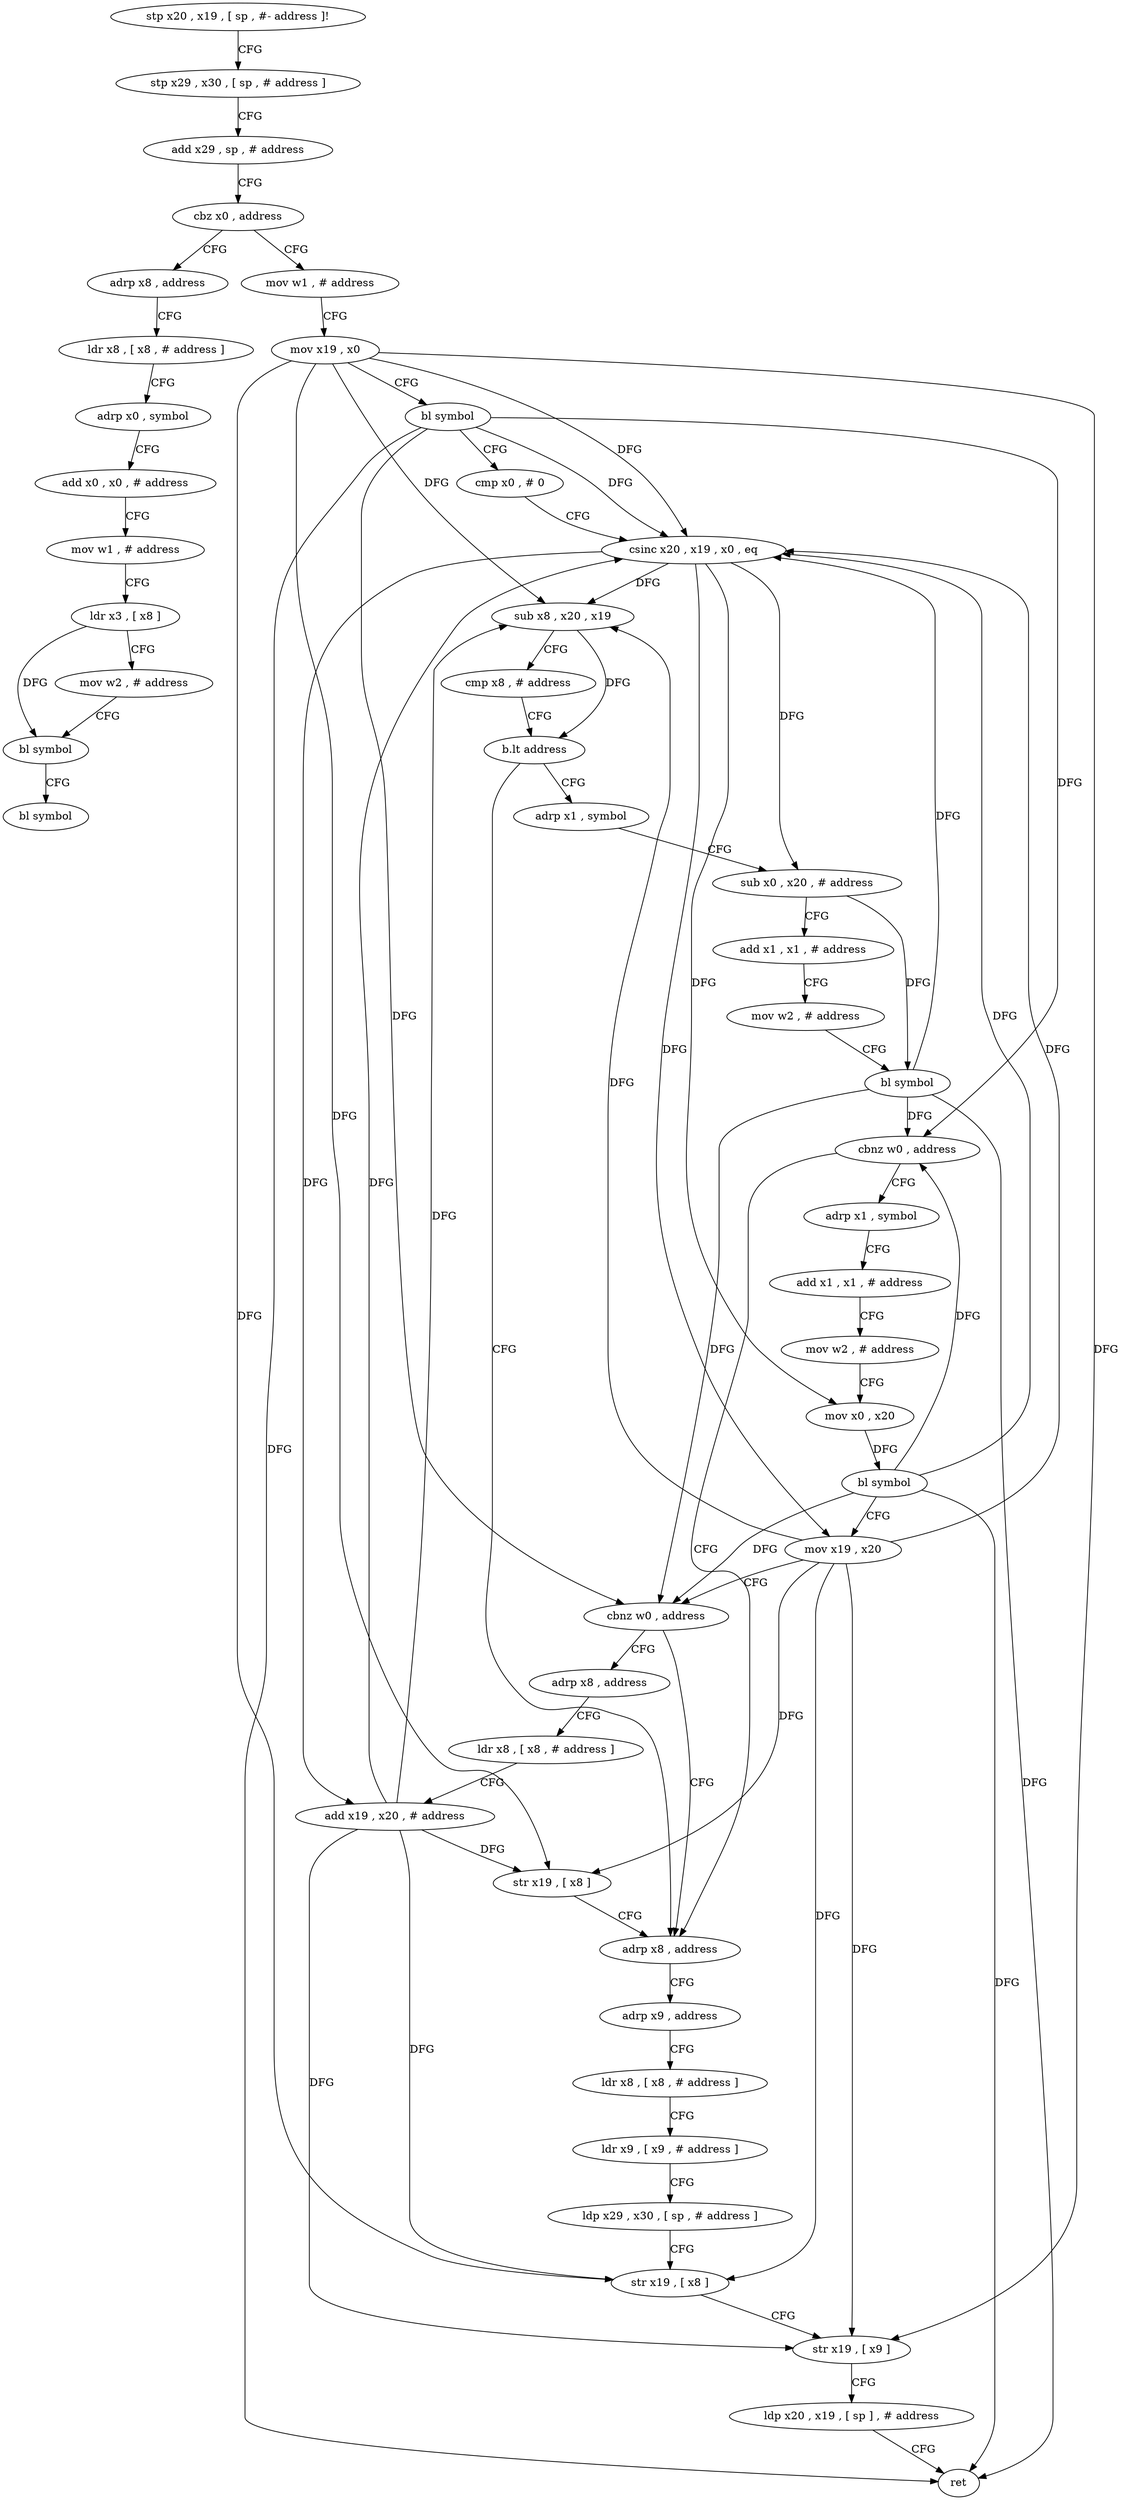 digraph "func" {
"4222416" [label = "stp x20 , x19 , [ sp , #- address ]!" ]
"4222420" [label = "stp x29 , x30 , [ sp , # address ]" ]
"4222424" [label = "add x29 , sp , # address" ]
"4222428" [label = "cbz x0 , address" ]
"4222568" [label = "adrp x8 , address" ]
"4222432" [label = "mov w1 , # address" ]
"4222572" [label = "ldr x8 , [ x8 , # address ]" ]
"4222576" [label = "adrp x0 , symbol" ]
"4222580" [label = "add x0 , x0 , # address" ]
"4222584" [label = "mov w1 , # address" ]
"4222588" [label = "ldr x3 , [ x8 ]" ]
"4222592" [label = "mov w2 , # address" ]
"4222596" [label = "bl symbol" ]
"4222600" [label = "bl symbol" ]
"4222436" [label = "mov x19 , x0" ]
"4222440" [label = "bl symbol" ]
"4222444" [label = "cmp x0 , # 0" ]
"4222448" [label = "csinc x20 , x19 , x0 , eq" ]
"4222452" [label = "sub x8 , x20 , x19" ]
"4222456" [label = "cmp x8 , # address" ]
"4222460" [label = "b.lt address" ]
"4222532" [label = "adrp x8 , address" ]
"4222464" [label = "adrp x1 , symbol" ]
"4222536" [label = "adrp x9 , address" ]
"4222540" [label = "ldr x8 , [ x8 , # address ]" ]
"4222544" [label = "ldr x9 , [ x9 , # address ]" ]
"4222548" [label = "ldp x29 , x30 , [ sp , # address ]" ]
"4222552" [label = "str x19 , [ x8 ]" ]
"4222556" [label = "str x19 , [ x9 ]" ]
"4222560" [label = "ldp x20 , x19 , [ sp ] , # address" ]
"4222564" [label = "ret" ]
"4222468" [label = "sub x0 , x20 , # address" ]
"4222472" [label = "add x1 , x1 , # address" ]
"4222476" [label = "mov w2 , # address" ]
"4222480" [label = "bl symbol" ]
"4222484" [label = "cbnz w0 , address" ]
"4222488" [label = "adrp x1 , symbol" ]
"4222492" [label = "add x1 , x1 , # address" ]
"4222496" [label = "mov w2 , # address" ]
"4222500" [label = "mov x0 , x20" ]
"4222504" [label = "bl symbol" ]
"4222508" [label = "mov x19 , x20" ]
"4222512" [label = "cbnz w0 , address" ]
"4222516" [label = "adrp x8 , address" ]
"4222520" [label = "ldr x8 , [ x8 , # address ]" ]
"4222524" [label = "add x19 , x20 , # address" ]
"4222528" [label = "str x19 , [ x8 ]" ]
"4222416" -> "4222420" [ label = "CFG" ]
"4222420" -> "4222424" [ label = "CFG" ]
"4222424" -> "4222428" [ label = "CFG" ]
"4222428" -> "4222568" [ label = "CFG" ]
"4222428" -> "4222432" [ label = "CFG" ]
"4222568" -> "4222572" [ label = "CFG" ]
"4222432" -> "4222436" [ label = "CFG" ]
"4222572" -> "4222576" [ label = "CFG" ]
"4222576" -> "4222580" [ label = "CFG" ]
"4222580" -> "4222584" [ label = "CFG" ]
"4222584" -> "4222588" [ label = "CFG" ]
"4222588" -> "4222592" [ label = "CFG" ]
"4222588" -> "4222596" [ label = "DFG" ]
"4222592" -> "4222596" [ label = "CFG" ]
"4222596" -> "4222600" [ label = "CFG" ]
"4222436" -> "4222440" [ label = "CFG" ]
"4222436" -> "4222448" [ label = "DFG" ]
"4222436" -> "4222452" [ label = "DFG" ]
"4222436" -> "4222552" [ label = "DFG" ]
"4222436" -> "4222556" [ label = "DFG" ]
"4222436" -> "4222528" [ label = "DFG" ]
"4222440" -> "4222444" [ label = "CFG" ]
"4222440" -> "4222448" [ label = "DFG" ]
"4222440" -> "4222564" [ label = "DFG" ]
"4222440" -> "4222484" [ label = "DFG" ]
"4222440" -> "4222512" [ label = "DFG" ]
"4222444" -> "4222448" [ label = "CFG" ]
"4222448" -> "4222452" [ label = "DFG" ]
"4222448" -> "4222468" [ label = "DFG" ]
"4222448" -> "4222500" [ label = "DFG" ]
"4222448" -> "4222508" [ label = "DFG" ]
"4222448" -> "4222524" [ label = "DFG" ]
"4222452" -> "4222456" [ label = "CFG" ]
"4222452" -> "4222460" [ label = "DFG" ]
"4222456" -> "4222460" [ label = "CFG" ]
"4222460" -> "4222532" [ label = "CFG" ]
"4222460" -> "4222464" [ label = "CFG" ]
"4222532" -> "4222536" [ label = "CFG" ]
"4222464" -> "4222468" [ label = "CFG" ]
"4222536" -> "4222540" [ label = "CFG" ]
"4222540" -> "4222544" [ label = "CFG" ]
"4222544" -> "4222548" [ label = "CFG" ]
"4222548" -> "4222552" [ label = "CFG" ]
"4222552" -> "4222556" [ label = "CFG" ]
"4222556" -> "4222560" [ label = "CFG" ]
"4222560" -> "4222564" [ label = "CFG" ]
"4222468" -> "4222472" [ label = "CFG" ]
"4222468" -> "4222480" [ label = "DFG" ]
"4222472" -> "4222476" [ label = "CFG" ]
"4222476" -> "4222480" [ label = "CFG" ]
"4222480" -> "4222484" [ label = "DFG" ]
"4222480" -> "4222448" [ label = "DFG" ]
"4222480" -> "4222564" [ label = "DFG" ]
"4222480" -> "4222512" [ label = "DFG" ]
"4222484" -> "4222532" [ label = "CFG" ]
"4222484" -> "4222488" [ label = "CFG" ]
"4222488" -> "4222492" [ label = "CFG" ]
"4222492" -> "4222496" [ label = "CFG" ]
"4222496" -> "4222500" [ label = "CFG" ]
"4222500" -> "4222504" [ label = "DFG" ]
"4222504" -> "4222508" [ label = "CFG" ]
"4222504" -> "4222448" [ label = "DFG" ]
"4222504" -> "4222484" [ label = "DFG" ]
"4222504" -> "4222564" [ label = "DFG" ]
"4222504" -> "4222512" [ label = "DFG" ]
"4222508" -> "4222512" [ label = "CFG" ]
"4222508" -> "4222448" [ label = "DFG" ]
"4222508" -> "4222452" [ label = "DFG" ]
"4222508" -> "4222552" [ label = "DFG" ]
"4222508" -> "4222556" [ label = "DFG" ]
"4222508" -> "4222528" [ label = "DFG" ]
"4222512" -> "4222532" [ label = "CFG" ]
"4222512" -> "4222516" [ label = "CFG" ]
"4222516" -> "4222520" [ label = "CFG" ]
"4222520" -> "4222524" [ label = "CFG" ]
"4222524" -> "4222528" [ label = "DFG" ]
"4222524" -> "4222448" [ label = "DFG" ]
"4222524" -> "4222452" [ label = "DFG" ]
"4222524" -> "4222552" [ label = "DFG" ]
"4222524" -> "4222556" [ label = "DFG" ]
"4222528" -> "4222532" [ label = "CFG" ]
}
